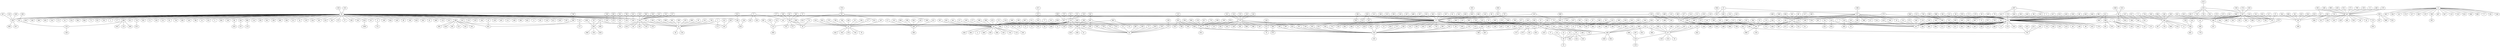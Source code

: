 graph {1 [label="528" level=5];
2 [label="443" level=2];
3 [label="453" level=4];
4 [label="320" level=2];
5 [label="105" level=1];
6 [label="352" level=5];
7 [label="587" level=5];
8 [label="913" level=5];
9 [label="758" level=5];
10 [label="21" level=1];
11 [label="452" level=3];
12 [label="542" level=5];
13 [label="64" level=1];
14 [label="96" level=1];
15 [label="412" level=1];
16 [label="570" level=5];
17 [label="37" level=4];
18 [label="305" level=2];
19 [label="446" level=5];
20 [label="271" level=2];
21 [label="441" level=2];
22 [label="333" level=1];
23 [label="389" level=2];
24 [label="512" level=6];
25 [label="357" level=2];
26 [label="789" level=5];
29 [label="131" level=2];
31 [label="307" level=5];
32 [label="251" level=4];
33 [label="268" level=4];
341 [label="259" level=4];
119 [label="199" level=2];
644 [label="854" level=6];
35 [label="276" level=5];
36 [label="319" level=5];
37 [label="217" level=5];
39 [label="565" level=5];
40 [label="375" level=1];
41 [label="579" level=5];
42 [label="431" level=5];
274 [label="643" level=5];
45 [label="188" level=3];
46 [label="403" level=5];
47 [label="326" level=3];
48 [label="717" level=5];
49 [label="71" level=5];
50 [label="93" level=1];
51 [label="543" level=3];
52 [label="117" level=5];
53 [label="644" level=5];
54 [label="202" level=6];
55 [label="16" level=1];
56 [label="208" level=2];
57 [label="351" level=2];
58 [label="820" level=1];
60 [label="697" level=5];
680 [label="430" level=2];
62 [label="518" level=2];
63 [label="462" level=4];
64 [label="151" level=3];
65 [label="99" level=5];
66 [label="150" level=4];
67 [label="136" level=5];
68 [label="135" level=1];
894 [label="464" level=2];
70 [label="196" level=4];
442 [label="655" level=2];
72 [label="3" level=2];
73 [label="182" level=2];
74 [label="53" level=3];
75 [label="914" level=5];
76 [label="29" level=2];
472 [label="501" level=5];
78 [label="1001" level=5];
79 [label="361" level=2];
185 [label="362" level=2];
83 [label="60" level=2];
387 [label="25" level=4];
85 [label="129" level=1];
88 [label="364" level=6];
89 [label="356" level=2];
90 [label="279" level=5];
91 [label="804" level=5];
92 [label="304" level=4];
93 [label="767" level=6];
619 [label="316" level=2];
95 [label="976" level=5];
96 [label="537" level=2];
98 [label="171" level=3];
99 [label="728" level=5];
100 [label="315" level=6];
606 [label="623" level=5];
102 [label="170" level=1];
104 [label="17" level=1];
944 [label="950" level=3];
106 [label="806" level=6];
107 [label="395" level=3];
108 [label="515" level=3];
849 [label="166" level=1];
111 [label="550" level=2];
113 [label="490" level=3];
115 [label="301" level=1];
116 [label="559" level=6];
118 [label="523" level=5];
718 [label="555" level=5];
121 [label="88" level=4];
122 [label="83" level=1];
361 [label="104" level=4];
126 [label="448" level=3];
127 [label="803" level=4];
130 [label="800" level=6];
132 [label="503" level=5];
133 [label="721" level=6];
798 [label="295" level=1];
135 [label="343" level=5];
136 [label="489" level=1];
137 [label="525" level=3];
138 [label="91" level=4];
828 [label="593" level=3];
140 [label="321" level=2];
141 [label="466" level=2];
142 [label="987" level=5];
143 [label="195" level=4];
866 [label="186" level=4];
145 [label="573" level=5];
146 [label="298" level=5];
484 [label="44" level=1];
149 [label="639" level=6];
150 [label="693" level=6];
151 [label="365" level=1];
152 [label="420" level=1];
153 [label="719" level=5];
154 [label="411" level=1];
155 [label="577" level=5];
156 [label="599" level=5];
157 [label="157" level=2];
158 [label="209" level=1];
159 [label="288" level=4];
160 [label="156" level=5];
161 [label="978" level=6];
162 [label="733" level=5];
163 [label="509" level=2];
164 [label="67" level=6];
528 [label="323" level=4];
166 [label="596" level=6];
167 [label="223" level=2];
169 [label="378" level=5];
170 [label="260" level=5];
683 [label="98" level=5];
201 [label="76" level=5];
173 [label="708" level=5];
174 [label="133" level=1];
175 [label="179" level=2];
177 [label="107" level=1];
178 [label="176" level=4];
227 [label="165" level=1];
180 [label="329" level=1];
181 [label="128" level=1];
182 [label="478" level=3];
183 [label="283" level=1];
302 [label="529" level=4];
81 [label="471" level=5];
186 [label="414" level=5];
187 [label="20" level=2];
112 [label="956" level=5];
189 [label="5" level=1];
190 [label="112" level=5];
191 [label="358" level=2];
192 [label="274" level=5];
193 [label="541" level=5];
194 [label="592" level=4];
195 [label="422" level=3];
367 [label="635" level=5];
198 [label="145" level=2];
172 [label="883" level=4];
203 [label="562" level=4];
368 [label="255" level=2];
206 [label="451" level=5];
208 [label="753" level=5];
209 [label="699" level=5];
210 [label="327" level=4];
213 [label="184" level=2];
214 [label="238" level=3];
129 [label="582" level=5];
216 [label="101" level=5];
217 [label="930" level=5];
219 [label="625" level=6];
220 [label="649" level=5];
221 [label="303" level=1];
293 [label="553" level=6];
223 [label="690" level=5];
224 [label="219" level=3];
226 [label="374" level=5];
310 [label="167" level=2];
228 [label="465" level=5];
229 [label="735" level=6];
230 [label="399" level=3];
231 [label="696" level=6];
232 [label="246" level=5];
233 [label="84" level=1];
234 [label="905" level=5];
235 [label="590" level=5];
237 [label="428" level=5];
238 [label="122" level=5];
593 [label="193" level=5];
240 [label="144" level=5];
241 [label="654" level=4];
242 [label="477" level=5];
243 [label="242" level=4];
244 [label="417" level=2];
246 [label="407" level=2];
247 [label="812" level=2];
248 [label="492" level=5];
249 [label="511" level=5];
250 [label="922" level=5];
251 [label="500" level=5];
252 [label="483" level=3];
215 [label="306" level=2];
713 [label="513" level=2];
255 [label="921" level=5];
257 [label="748" level=4];
94 [label="572" level=5];
258 [label="400" level=4];
546 [label="49" level=5];
558 [label="336" level=1];
263 [label="293" level=5];
264 [label="615" level=2];
265 [label="308" level=3];
267 [label="371" level=1];
268 [label="341" level=5];
269 [label="272" level=2];
270 [label="468" level=5];
271 [label="917" level=5];
272 [label="666" level=5];
43 [label="776" level=4];
275 [label="823" level=5];
276 [label="74" level=1];
277 [label="79" level=3];
278 [label="554" level=5];
279 [label="359" level=4];
758 [label="297" level=5];
281 [label="206" level=2];
282 [label="125" level=5];
283 [label="836" level=6];
433 [label="685" level=2];
284 [label="445" level=5];
286 [label="252" level=1];
287 [label="9" level=4];
288 [label="601" level=4];
291 [label="278" level=2];
813 [label="377" level=1];
887 [label="11" level=2];
296 [label="754" level=5];
298 [label="413" level=5];
299 [label="426" level=2];
301 [label="143" level=2];
831 [label="256" level=1];
303 [label="207" level=5];
304 [label="33" level=4];
485 [label="192" level=5];
307 [label="61" level=2];
308 [label="235" level=5];
312 [label="832" level=5];
313 [label="517" level=5];
314 [label="797" level=6];
315 [label="197" level=4];
316 [label="694" level=1];
391 [label="281" level=2];
320 [label="48" level=2];
322 [label="200" level=4];
323 [label="813" level=5];
324 [label="258" level=2];
325 [label="296" level=2];
326 [label="154" level=2];
808 [label="729" level=6];
329 [label="87" level=1];
330 [label="442" level=5];
874 [label="540" level=6];
806 [label="444" level=4];
468 [label="432" level=6];
333 [label="286" level=3];
334 [label="585" level=5];
335 [label="312" level=5];
336 [label="460" level=2];
338 [label="588" level=5];
339 [label="980" level=5];
340 [label="698" level=5];
34 [label="1" level=2];
342 [label="678" level=5];
343 [label="945" level=6];
344 [label="237" level=4];
346 [label="172" level=1];
347 [label="981" level=5];
348 [label="514" level=5];
179 [label="560" level=2];
349 [label="602" level=4];
350 [label="387" level=3];
351 [label="185" level=5];
352 [label="168" level=2];
353 [label="918" level=5];
354 [label="472" level=5];
355 [label="121" level=1];
356 [label="598" level=6];
358 [label="216" level=5];
360 [label="467" level=5];
125 [label="539" level=6];
500 [label="345" level=5];
364 [label="146" level=5];
365 [label="536" level=5];
366 [label="886" level=5];
197 [label="266" level=2];
447 [label="239" level=5];
369 [label="860" level=5];
370 [label="59" level=2];
371 [label="142" level=1];
373 [label="597" level=5];
375 [label="54" level=2];
376 [label="952" level=6];
377 [label="213" level=2];
378 [label="433" level=5];
526 [label="611" level=5];
266 [label="383" level=6];
380 [label="158" level=2];
382 [label="36" level=3];
383 [label="963" level=3];
294 [label="225" level=5];
295 [label="974" level=6];
388 [label="828" level=5];
389 [label="397" level=4];
390 [label="641" level=5];
421 [label="385" level=5];
392 [label="710" level=5];
962 [label="736" level=6];
184 [label="852" level=6];
396 [label="236" level=2];
397 [label="287" level=5];
398 [label="440" level=2];
399 [label="7" level=2];
400 [label="954" level=6];
239 [label="50" level=5];
401 [label="43" level=3];
403 [label="508" level=4];
853 [label="859" level=2];
405 [label="349" level=5];
408 [label="380" level=3];
409 [label="85" level=4];
411 [label="510" level=5];
412 [label="608" level=4];
453 [label="62" level=1];
415 [label="609" level=6];
416 [label="244" level=1];
418 [label="363" level=2];
317 [label="600" level=5];
872 [label="498" level=1];
420 [label="405" level=1];
200 [label="270" level=5];
423 [label="663" level=5];
424 [label="97" level=5];
425 [label="545" level=5];
426 [label="384" level=5];
428 [label="292" level=4];
429 [label="502" level=5];
430 [label="556" level=6];
431 [label="799" level=6];
432 [label="233" level=2];
947 [label="594" level=6];
434 [label="723" level=5];
435 [label="714" level=5];
436 [label="75" level=5];
612 [label="368" level=2];
901 [label="294" level=5];
440 [label="516" level=5];
441 [label="318" level=1];
443 [label="455" level=2];
444 [label="526" level=2];
445 [label="552" level=3];
448 [label="111" level=6];
449 [label="765" level=5];
451 [label="370" level=4];
414 [label="234" level=2];
454 [label="173" level=1];
455 [label="935" level=3];
722 [label="953" level=5];
457 [label="42" level=2];
458 [label="802" level=6];
459 [label="826" level=5];
460 [label="674" level=5];
756 [label="386" level=6];
896 [label="747" level=4];
463 [label="738" level=4];
466 [label="355" level=2];
467 [label="681" level=5];
469 [label="476" level=6];
470 [label="224" level=5];
588 [label="877" level=6];
77 [label="138" level=4];
473 [label="221" level=1];
475 [label="695" level=5];
829 [label="19" level=2];
477 [label="645" level=6];
478 [label="619" level=6];
480 [label="924" level=5];
860 [label="232" level=1];
482 [label="427" level=2];
486 [label="936" level=3];
487 [label="277" level=5];
488 [label="254" level=1];
489 [label="1000" level=6];
490 [label="504" level=3];
491 [label="931" level=5];
492 [label="665" level=5];
493 [label="927" level=5];
494 [label="957" level=6];
496 [label="253" level=3];
497 [label="178" level=4];
499 [label="497" level=4];
590 [label="840" level=5];
502 [label="810" level=5];
505 [label="346" level=5];
506 [label="212" level=1];
986 [label="771" level=6];
508 [label="115" level=1];
509 [label="494" level=1];
510 [label="672" level=5];
511 [label="647" level=5];
84 [label="68" level=2];
513 [label="614" level=6];
514 [label="435" level=5];
592 [label="141" level=1];
516 [label="299" level=5];
517 [label="469" level=5];
518 [label="937" level=6];
521 [label="113" level=1];
522 [label="73" level=4];
524 [label="408" level=2];
525 [label="139" level=4];
148 [label="22" level=5];
527 [label="979" level=6];
165 [label="569" level=3];
188 [label="571" level=5];
532 [label="459" level=2];
534 [label="605" level=6];
536 [label="180" level=1];
537 [label="480" level=1];
124 [label="291" level=5];
540 [label="990" level=5];
543 [label="841" level=6];
544 [label="491" level=5];
545 [label="366" level=1];
259 [label="338" level=2];
550 [label="499" level=2];
551 [label="26" level=4];
552 [label="262" level=5];
555 [label="781" level=5];
321 [label="849" level=6];
559 [label="69" level=2];
562 [label="527" level=5];
563 [label="34" level=4];
564 [label="201" level=2];
566 [label="2" level=1];
567 [label="177" level=2];
568 [label="845" level=4];
569 [label="628" level=6];
571 [label="815" level=5];
572 [label="557" level=5];
573 [label="6" level=1];
575 [label="190" level=4];
576 [label="250" level=4];
577 [label="14" level=1];
578 [label="908" level=5];
579 [label="749" level=6];
580 [label="264" level=3];
582 [label="118" level=4];
583 [label="330" level=5];
584 [label="421" level=2];
586 [label="616" level=6];
922 [label="419" level=1];
589 [label="110" level=5];
327 [label="15" level=2];
591 [label="566" level=4];
515 [label="137" level=1];
766 [label="519" level=5];
594 [label="887" level=6];
222 [label="447" level=2];
595 [label="487" level=5];
598 [label="245" level=2];
599 [label="248" level=5];
601 [label="817" level=6];
602 [label="63" level=1];
374 [label="652" level=6];
604 [label="933" level=5];
925 [label="340" level=1];
608 [label="505" level=5];
609 [label="624" level=5];
610 [label="47" level=1];
611 [label="486" level=2];
437 [label="106" level=1];
613 [label="194" level=3];
614 [label="119" level=5];
643 [label="929" level=5];
616 [label="679" level=1];
618 [label="51" level=2];
620 [label="766" level=6];
621 [label="687" level=6];
926 [label="222" level=2];
623 [label="567" level=6];
624 [label="58" level=1];
625 [label="718" level=6];
627 [label="70" level=5];
628 [label="618" level=5];
629 [label="52" level=5];
630 [label="822" level=5];
631 [label="367" level=1];
726 [label="474" level=1];
633 [label="970" level=6];
634 [label="764" level=1];
635 [label="82" level=1];
637 [label="183" level=1];
639 [label="538" level=5];
640 [label="495" level=1];
615 [label="313" level=5];
337 [label="533" level=1];
645 [label="284" level=3];
646 [label="317" level=1];
647 [label="532" level=5];
648 [label="39" level=2];
875 [label="27" level=2];
883 [label="932" level=1];
653 [label="72" level=6];
654 [label="46" level=2];
655 [label="391" level=5];
656 [label="607" level=4];
658 [label="324" level=5];
659 [label="479" level=6];
660 [label="227" level=5];
661 [label="360" level=4];
662 [label="218" level=2];
665 [label="756" level=5];
666 [label="739" level=6];
667 [label="396" level=5];
668 [label="174" level=2];
669 [label="127" level=5];
670 [label="507" level=6];
671 [label="851" level=5];
672 [label="45" level=2];
673 [label="95" level=2];
674 [label="220" level=5];
675 [label="311" level=4];
676 [label="409" level=1];
677 [label="289" level=6];
678 [label="342" level=2];
679 [label="229" level=4];
61 [label="892" level=5];
682 [label="730" level=5];
71 [label="78" level=5];
393 [label="309" level=3];
688 [label="667" level=5];
689 [label="410" level=5];
690 [label="949" level=5];
691 [label="521" level=5];
693 [label="140" level=3];
695 [label="425" level=4];
696 [label="768" level=5];
942 [label="102" level=5];
698 [label="786" level=5];
699 [label="77" level=5];
701 [label="604" level=6];
810 [label="310" level=4];
703 [label="664" level=5];
704 [label="563" level=5];
706 [label="686" level=5];
707 [label="482" level=2];
708 [label="148" level=5];
709 [label="10" level=2];
710 [label="175" level=5];
711 [label="707" level=4];
712 [label="458" level=2];
254 [label="13" level=1];
256 [label="544" level=4];
716 [label="214" level=2];
717 [label="809" level=2];
384 [label="783" level=6];
719 [label="273" level=4];
720 [label="671" level=5];
721 [label="373" level=3];
723 [label="481" level=3];
724 [label="38" level=2];
725 [label="575" level=5];
632 [label="103" level=2];
728 [label="80" level=1];
729 [label="8" level=4];
731 [label="880" level=4];
733 [label="23" level=1];
735 [label="818" level=5];
379 [label="488" level=5];
737 [label="204" level=4];
738 [label="332" level=5];
742 [label="919" level=5];
744 [label="531" level=2];
745 [label="337" level=4];
746 [label="132" level=2];
747 [label="257" level=5];
749 [label="638" level=5];
750 [label="656" level=5];
751 [label="339" level=2];
752 [label="0" level=3];
755 [label="120" level=5];
461 [label="205" level=4];
757 [label="334" level=5];
519 [label="591" level=6];
759 [label="434" level=1];
761 [label="203" level=4];
762 [label="322" level=5];
763 [label="558" level=5];
764 [label="249" level=1];
765 [label="856" level=2];
960 [label="778" level=6];
769 [label="282" level=1];
770 [label="617" level=6];
771 [label="41" level=1];
456 [label="640" level=5];
772 [label="65" level=1];
774 [label="155" level=2];
776 [label="381" level=4];
777 [label="149" level=4];
778 [label="726" level=5];
779 [label="751" level=6];
780 [label="438" level=1];
782 [label="437" level=3];
783 [label="807" level=2];
785 [label="869" level=6];
786 [label="535" level=6];
787 [label="314" level=1];
788 [label="642" level=1];
789 [label="454" level=2];
790 [label="816" level=5];
791 [label="147" level=2];
792 [label="549" level=1];
793 [label="114" level=1];
794 [label="811" level=6];
795 [label="163" level=2];
796 [label="124" level=3];
797 [label="331" level=5];
134 [label="211" level=1];
799 [label="55" level=1];
800 [label="89" level=2];
801 [label="388" level=5];
802 [label="392" level=5];
803 [label="986" level=2];
804 [label="734" level=5];
805 [label="369" level=6];
471 [label="275" level=4];
807 [label="300" level=2];
809 [label="493" level=1];
479 [label="28" level=1];
812 [label="923" level=6];
211 [label="847" level=5];
814 [label="745" level=6];
815 [label="161" level=3];
261 [label="302" level=5];
816 [label="198" level=4];
817 [label="30" level=1];
818 [label="568" level=4];
819 [label="162" level=2];
823 [label="94" level=2];
824 [label="706" level=5];
825 [label="153" level=2];
826 [label="418" level=4];
476 [label="347" level=5];
830 [label="126" level=4];
834 [label="290" level=1];
837 [label="210" level=1];
838 [label="496" level=5];
839 [label="265" level=4];
840 [label="424" level=1];
841 [label="627" level=2];
843 [label="725" level=5];
280 [label="269" level=1];
844 [label="484" level=5];
845 [label="865" level=5];
847 [label="31" level=2];
848 [label="230" level=5];
109 [label="241" level=5];
850 [label="506" level=2];
851 [label="547" level=1];
852 [label="263" level=2];
105 [label="81" level=1];
854 [label="404" level=1];
855 [label="951" level=5];
857 [label="152" level=2];
858 [label="651" level=5];
859 [label="247" level=5];
481 [label="12" level=2];
862 [label="473" level=1];
864 [label="546" level=1];
827 [label="612" level=2];
292 [label="100" level=3];
869 [label="613" level=5];
870 [label="907" level=5];
871 [label="926" level=5];
450 [label="971" level=1];
873 [label="621" level=5];
650 [label="215" level=1];
876 [label="24" level=4];
878 [label="896" level=4];
879 [label="777" level=5];
881 [label="335" level=5];
882 [label="402" level=5];
651 [label="350" level=1];
884 [label="925" level=5];
885 [label="872" level=5];
886 [label="423" level=3];
889 [label="661" level=3];
891 [label="700" level=5];
892 [label="191" level=2];
893 [label="379" level=2];
82 [label="705" level=6];
895 [label="741" level=6];
811 [label="267" level=5];
899 [label="376" level=2];
918 [label="32" level=4];
900 [label="520" level=2];
439 [label="116" level=1];
903 [label="354" level=5];
904 [label="581" level=4];
905 [label="548" level=4];
907 [label="530" level=5];
908 [label="92" level=2];
909 [label="662" level=5];
910 [label="955" level=6];
911 [label="344" level=5];
913 [label="189" level=2];
914 [label="450" level=2];
915 [label="35" level=2];
916 [label="18" level=2];
917 [label="576" level=5];
541 [label="261" level=2];
919 [label="683" level=5];
920 [label="947" level=6];
978 [label="123" level=4];
921 [label="160" level=1];
587 [label="390" level=2];
923 [label="40" level=2];
924 [label="130" level=4];
607 [label="401" level=2];
622 [label="66" level=4];
927 [label="280" level=1];
928 [label="325" level=5];
930 [label="429" level=4];
931 [label="835" level=6];
657 [label="819" level=6];
934 [label="56" level=2];
935 [label="461" level=5];
936 [label="4" level=1];
937 [label="240" level=5];
938 [label="589" level=5];
939 [label="159" level=4];
940 [label="610" level=5];
941 [label="637" level=6];
507 [label="393" level=1];
407 [label="900" level=5];
727 [label="394" level=4];
946 [label="285" level=1];
948 [label="169" level=1];
949 [label="353" level=3];
951 [label="328" level=5];
952 [label="90" level=5];
955 [label="86" level=1];
956 [label="372" level=4];
957 [label="187" level=1];
958 [label="228" level=5];
959 [label="586" level=5];
144 [label="134" level=5];
961 [label="470" level=5];
963 [label="57" level=2];
964 [label="669" level=6];
965 [label="406" level=5];
968 [label="164" level=2];
969 [label="108" level=3];
970 [label="226" level=2];
971 [label="457" level=5];
972 [label="551" level=5];
973 [label="231" level=2];
976 [label="833" level=6];
863 [label="791" level=2];
979 [label="720" level=5];
980 [label="181" level=2];
981 [label="564" level=4];
983 [label="485" level=3];
204 [label="243" level=2];
985 [label="964" level=6];
975 [label="909" level=6];
1 -- 13;
2 -- 441;
3 -- 635;
4 -- 667;
4 -- 920;
4 -- 651;
5 -- 13;
6 -- 651;
7 -- 158;
8 -- 137;
9 -- 545;
10 -- 210;
10 -- 192;
10 -- 904;
10 -- 905;
10 -- 878;
10 -- 879;
10 -- 63;
10 -- 291;
10 -- 609;
10 -- 484;
10 -- 511;
10 -- 360;
10 -- 325;
10 -- 582;
10 -- 265;
10 -- 13;
10 -- 706;
10 -- 766;
10 -- 88;
11 -- 401;
12 -- 346;
13 -- 968;
13 -- 887;
13 -- 388;
13 -- 389;
13 -- 136;
13 -- 391;
13 -- 138;
13 -- 518;
13 -- 25;
13 -- 141;
13 -- 893;
13 -- 18;
13 -- 650;
13 -- 622;
13 -- 838;
13 -- 405;
13 -- 144;
13 -- 526;
13 -- 899;
13 -- 158;
13 -- 153;
13 -- 280;
13 -- 673;
13 -- 433;
13 -- 29;
13 -- 903;
13 -- 414;
13 -- 416;
13 -- 284;
13 -- 528;
13 -- 167;
13 -- 420;
13 -- 796;
13 -- 55;
13 -- 180;
13 -- 680;
13 -- 682;
13 -- 53;
13 -- 683;
13 -- 800;
13 -- 492;
13 -- 437;
13 -- 20;
13 -- 693;
13 -- 679;
13 -- 571;
13 -- 807;
13 -- 573;
13 -- 65;
13 -- 288;
13 -- 872;
13 -- 698;
13 -- 816;
13 -- 70;
13 -- 928;
13 -- 942;
13 -- 454;
13 -- 944;
13 -- 457;
13 -- 583;
13 -- 213;
13 -- 214;
13 -- 23;
13 -- 215;
13 -- 456;
13 -- 777;
13 -- 592;
13 -- 339;
13 -- 119;
13 -- 952;
13 -- 956;
13 -- 567;
13 -- 261;
13 -- 632;
13 -- 353;
13 -- 564;
13 -- 566;
13 -- 963;
13 -- 358;
13 -- 15;
13 -- 853;
13 -- 107;
13 -- 393;
13 -- 860;
13 -- 969;
13 -- 709;
13 -- 162;
13 -- 850;
13 -- 926;
13 -- 248;
13 -- 249;
13 -- 590;
13 -- 441;
13 -- 871;
13 -- 470;
13 -- 752;
13 -- 204;
13 -- 986;
13 -- 876;
14 -- 441;
15 -- 127;
15 -- 919;
15 -- 799;
16 -- 591;
17 -- 648;
19 -- 222;
21 -- 769;
22 -- 841;
22 -- 441;
23 -- 268;
23 -- 691;
23 -- 421;
23 -- 73;
23 -- 655;
23 -- 569;
23 -- 819;
24 -- 545;
26 -- 471;
29 -- 48;
31 -- 646;
32 -- 68;
33 -- 96;
341 -- 908;
644 -- 635;
35 -- 115;
36 -- 158;
37 -- 769;
39 -- 197;
40 -- 616;
40 -- 441;
41 -- 222;
42 -- 728;
274 -- 819;
45 -- 616;
46 -- 346;
47 -- 441;
49 -- 378;
49 -- 158;
49 -- 468;
49 -- 546;
50 -- 68;
51 -- 230;
52 -- 676;
54 -- 58;
55 -- 788;
56 -- 799;
57 -- 651;
58 -- 346;
60 -- 477;
60 -- 186;
60 -- 189;
62 -- 957;
62 -- 400;
64 -- 648;
66 -- 175;
67 -- 68;
68 -- 551;
68 -- 453;
68 -- 772;
68 -- 745;
68 -- 610;
68 -- 780;
68 -- 558;
68 -- 369;
68 -- 817;
68 -- 733;
68 -- 436;
68 -- 847;
68 -- 875;
68 -- 75;
68 -- 439;
894 -- 346;
442 -- 482;
442 -- 713;
442 -- 346;
72 -- 799;
72 -- 188;
74 -- 96;
74 -- 250;
74 -- 228;
76 -- 425;
76 -- 985;
76 -- 648;
76 -- 278;
472 -- 860;
78 -- 127;
79 -- 441;
79 -- 387;
185 -- 537;
83 -- 346;
85 -- 316;
89 -- 537;
89 -- 689;
90 -- 635;
91 -- 197;
92 -- 800;
93 -- 127;
619 -- 234;
619 -- 957;
95 -- 441;
96 -- 660;
96 -- 727;
96 -- 399;
96 -- 100;
96 -- 555;
96 -- 408;
96 -- 656;
96 -- 612;
96 -- 187;
96 -- 869;
98 -- 441;
99 -- 908;
606 -- 863;
102 -- 441;
104 -- 646;
104 -- 756;
106 -- 800;
108 -- 346;
849 -- 346;
111 -- 957;
111 -- 829;
113 -- 728;
115 -- 858;
115 -- 146;
115 -- 416;
115 -- 722;
116 -- 769;
118 -- 346;
718 -- 676;
121 -- 800;
122 -- 441;
361 -- 175;
126 -- 222;
127 -- 459;
127 -- 143;
127 -- 540;
130 -- 676;
132 -- 246;
133 -- 817;
798 -- 346;
135 -- 651;
136 -- 643;
136 -- 837;
136 -- 524;
136 -- 746;
137 -- 808;
137 -- 855;
137 -- 246;
137 -- 263;
137 -- 449;
828 -- 651;
140 -- 175;
142 -- 508;
866 -- 726;
145 -- 591;
149 -- 158;
150 -- 545;
151 -- 976;
151 -- 346;
152 -- 441;
154 -- 803;
154 -- 441;
154 -- 701;
155 -- 769;
156 -- 243;
157 -- 651;
158 -- 941;
158 -- 975;
159 -- 769;
160 -- 175;
161 -- 508;
162 -- 812;
163 -- 376;
163 -- 537;
164 -- 337;
166 -- 769;
169 -- 175;
170 -- 558;
683 -- 628;
201 -- 441;
173 -- 635;
174 -- 851;
174 -- 124;
174 -- 882;
175 -- 708;
175 -- 552;
175 -- 476;
175 -- 678;
175 -- 895;
175 -- 761;
175 -- 801;
175 -- 870;
175 -- 776;
175 -- 238;
175 -- 785;
177 -- 441;
177 -- 256;
178 -- 441;
227 -- 851;
181 -- 346;
182 -- 769;
183 -- 441;
302 -- 349;
302 -- 763;
302 -- 379;
302 -- 595;
81 -- 354;
187 -- 957;
112 -- 250;
189 -- 441;
190 -- 728;
191 -- 246;
193 -- 634;
194 -- 770;
194 -- 222;
195 -- 416;
367 -- 946;
198 -- 957;
172 -- 558;
172 -- 918;
203 -- 499;
368 -- 316;
206 -- 591;
208 -- 508;
209 -- 349;
129 -- 337;
216 -- 942;
217 -- 493;
217 -- 964;
217 -- 491;
217 -- 871;
219 -- 946;
220 -- 233;
221 -- 783;
221 -- 728;
293 -- 233;
223 -- 222;
224 -- 346;
224 -- 277;
226 -- 246;
310 -- 346;
229 -- 762;
230 -- 809;
231 -- 662;
232 -- 197;
233 -- 241;
233 -- 441;
233 -- 356;
233 -- 200;
235 -- 676;
237 -- 222;
593 -- 799;
240 -- 506;
242 -- 726;
243 -- 837;
244 -- 441;
246 -- 550;
246 -- 490;
246 -- 965;
246 -- 608;
246 -- 591;
246 -- 429;
246 -- 401;
246 -- 197;
246 -- 592;
246 -- 839;
246 -- 738;
246 -- 377;
247 -- 222;
251 -- 197;
252 -- 634;
713 -- 374;
255 -- 731;
257 -- 635;
94 -- 651;
258 -- 558;
558 -- 771;
558 -- 908;
558 -- 179;
558 -- 790;
264 -- 441;
267 -- 769;
269 -- 222;
270 -- 346;
271 -- 823;
272 -- 591;
43 -- 823;
275 -- 591;
276 -- 634;
277 -- 125;
279 -- 580;
758 -- 662;
281 -- 823;
282 -- 455;
283 -- 323;
284 -- 572;
286 -- 537;
287 -- 494;
287 -- 197;
813 -- 634;
296 -- 197;
298 -- 346;
299 -- 441;
301 -- 346;
831 -- 441;
303 -- 346;
304 -- 648;
485 -- 783;
307 -- 346;
308 -- 416;
312 -- 942;
313 -- 942;
314 -- 534;
315 -- 346;
316 -- 809;
316 -- 940;
316 -- 844;
316 -- 703;
316 -- 834;
316 -- 824;
316 -- 792;
320 -- 441;
322 -- 823;
323 -- 346;
323 -- 317;
324 -- 789;
325 -- 802;
326 -- 769;
329 -- 851;
330 -- 441;
874 -- 635;
806 -- 441;
333 -- 728;
334 -- 346;
335 -- 646;
335 -- 543;
336 -- 616;
338 -- 769;
339 -- 614;
340 -- 799;
34 -- 586;
34 -- 818;
34 -- 527;
34 -- 576;
34 -- 957;
34 -- 791;
342 -- 537;
343 -- 676;
344 -- 416;
346 -- 337;
346 -- 479;
346 -- 759;
346 -- 577;
346 -- 924;
346 -- 946;
346 -- 444;
346 -- 712;
346 -- 914;
346 -- 461;
346 -- 716;
346 -- 958;
346 -- 471;
346 -- 506;
346 -- 458;
346 -- 618;
346 -- 971;
346 -- 398;
346 -- 428;
346 -- 978;
346 -- 973;
346 -- 804;
346 -- 980;
346 -- 922;
346 -- 371;
346 -- 435;
346 -- 505;
346 -- 927;
346 -- 764;
347 -- 441;
348 -- 726;
349 -- 891;
349 -- 337;
350 -- 983;
351 -- 337;
352 -- 634;
353 -- 489;
354 -- 466;
355 -- 441;
500 -- 651;
364 -- 957;
365 -- 679;
366 -- 545;
197 -- 811;
197 -- 979;
197 -- 481;
197 -- 580;
197 -- 658;
197 -- 412;
447 -- 721;
370 -- 799;
371 -- 537;
373 -- 769;
375 -- 783;
266 -- 893;
380 -- 416;
382 -- 441;
383 -- 416;
294 -- 787;
295 -- 823;
390 -- 769;
392 -- 957;
962 -- 921;
184 -- 671;
396 -- 416;
397 -- 728;
398 -- 633;
239 -- 635;
401 -- 165;
403 -- 616;
409 -- 646;
411 -- 580;
453 -- 519;
415 -- 817;
416 -- 624;
416 -- 432;
416 -- 109;
416 -- 939;
416 -- 502;
418 -- 957;
423 -- 616;
424 -- 942;
426 -- 728;
430 -- 927;
431 -- 222;
947 -- 635;
434 -- 908;
901 -- 823;
440 -- 942;
441 -- 508;
441 -- 443;
441 -- 509;
441 -- 259;
441 -- 451;
441 -- 884;
441 -- 886;
441 -- 840;
441 -- 521;
441 -- 769;
441 -- 948;
441 -- 254;
441 -- 955;
441 -- 598;
441 -- 707;
441 -- 983;
441 -- 843;
441 -- 610;
441 -- 611;
441 -- 851;
441 -- 793;
441 -- 852;
441 -- 669;
441 -- 676;
441 -- 923;
441 -- 921;
441 -- 562;
441 -- 631;
441 -- 635;
441 -- 637;
445 -- 799;
448 -- 726;
455 -- 486;
455 -- 949;
455 -- 292;
455 -- 696;
460 -- 763;
896 -- 728;
463 -- 799;
466 -- 769;
467 -- 651;
469 -- 726;
588 -- 337;
77 -- 676;
473 -- 646;
473 -- 537;
475 -- 646;
478 -- 800;
480 -- 800;
860 -- 82;
486 -- 651;
487 -- 635;
488 -- 788;
496 -- 728;
497 -- 651;
499 -- 676;
499 -- 794;
499 -- 544;
506 -- 627;
508 -- 407;
510 -- 729;
84 -- 616;
513 -- 437;
514 -- 337;
516 -- 728;
517 -- 726;
522 -- 646;
525 -- 222;
148 -- 908;
165 -- 960;
532 -- 957;
534 -- 671;
536 -- 651;
537 -- 981;
537 -- 648;
537 -- 749;
545 -- 957;
555 -- 873;
321 -- 774;
559 -- 616;
563 -- 648;
568 -- 845;
568 -- 800;
573 -- 779;
575 -- 769;
578 -- 823;
579 -- 645;
580 -- 889;
584 -- 676;
589 -- 726;
327 -- 222;
591 -- 859;
591 -- 729;
515 -- 616;
594 -- 908;
222 -- 604;
222 -- 930;
222 -- 672;
222 -- 881;
222 -- 935;
222 -- 762;
222 -- 654;
222 -- 719;
222 -- 280;
222 -- 757;
599 -- 646;
601 -- 256;
602 -- 799;
925 -- 851;
437 -- 789;
613 -- 799;
616 -- 972;
616 -- 337;
616 -- 728;
616 -- 792;
616 -- 105;
616 -- 450;
616 -- 913;
616 -- 957;
620 -- 144;
621 -- 769;
623 -- 635;
625 -- 799;
629 -- 787;
630 -- 651;
726 -- 951;
726 -- 728;
634 -- 817;
634 -- 787;
634 -- 797;
634 -- 134;
635 -- 917;
635 -- 666;
635 -- 71;
635 -- 384;
635 -- 704;
639 -- 908;
640 -- 787;
615 -- 646;
337 -- 661;
337 -- 665;
337 -- 651;
645 -- 788;
646 -- 916;
646 -- 810;
646 -- 662;
646 -- 970;
647 -- 819;
648 -- 915;
883 -- 957;
653 -- 908;
659 -- 471;
662 -- 674;
668 -- 728;
668 -- 710;
670 -- 787;
671 -- 725;
671 -- 651;
675 -- 769;
676 -- 587;
677 -- 927;
678 -- 651;
61 -- 787;
688 -- 957;
690 -- 799;
695 -- 863;
699 -- 769;
711 -- 841;
256 -- 747;
717 -- 841;
719 -- 657;
720 -- 957;
721 -- 908;
723 -- 799;
724 -- 851;
728 -- 848;
728 -- 731;
735 -- 908;
737 -- 651;
742 -- 800;
744 -- 769;
750 -- 973;
751 -- 851;
755 -- 823;
765 -- 769;
769 -- 959;
769 -- 814;
769 -- 936;
769 -- 938;
769 -- 854;
769 -- 795;
769 -- 909;
769 -- 825;
769 -- 507;
774 -- 957;
778 -- 787;
782 -- 851;
786 -- 968;
787 -- 885;
787 -- 815;
799 -- 830;
799 -- 934;
800 -- 805;
803 -- 961;
803 -- 541;
471 -- 931;
809 -- 863;
211 -- 851;
823 -- 910;
823 -- 651;
826 -- 957;
837 -- 937;
857 -- 957;
862 -- 957;
864 -- 957;
827 -- 863;
651 -- 892;
900 -- 908;
907 -- 908;
911 -- 973;
607 -- 863;
}